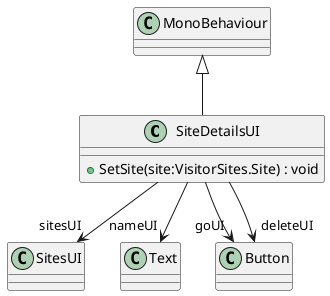 @startuml
class SiteDetailsUI {
    + SetSite(site:VisitorSites.Site) : void
}
MonoBehaviour <|-- SiteDetailsUI
SiteDetailsUI --> "sitesUI" SitesUI
SiteDetailsUI --> "nameUI" Text
SiteDetailsUI --> "goUI" Button
SiteDetailsUI --> "deleteUI" Button
@enduml
